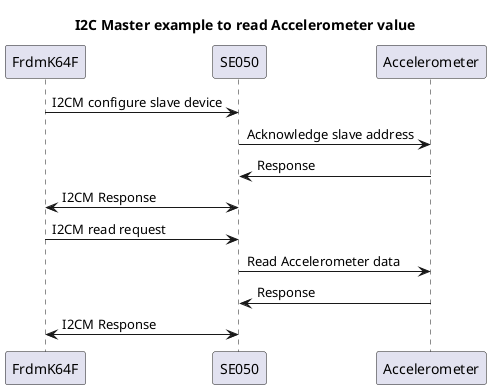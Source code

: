 @startuml

    title I2C Master example to read Accelerometer value

    FrdmK64F ->  SE050 : I2CM configure slave device
    SE050 -> Accelerometer : Acknowledge slave address
    SE050 <- Accelerometer : Response
    FrdmK64F <-> SE050 : I2CM Response

    FrdmK64F ->  SE050 : I2CM read request
    SE050 -> Accelerometer : Read Accelerometer data
    SE050 <- Accelerometer : Response
    FrdmK64F <-> SE050 : I2CM Response

@enduml